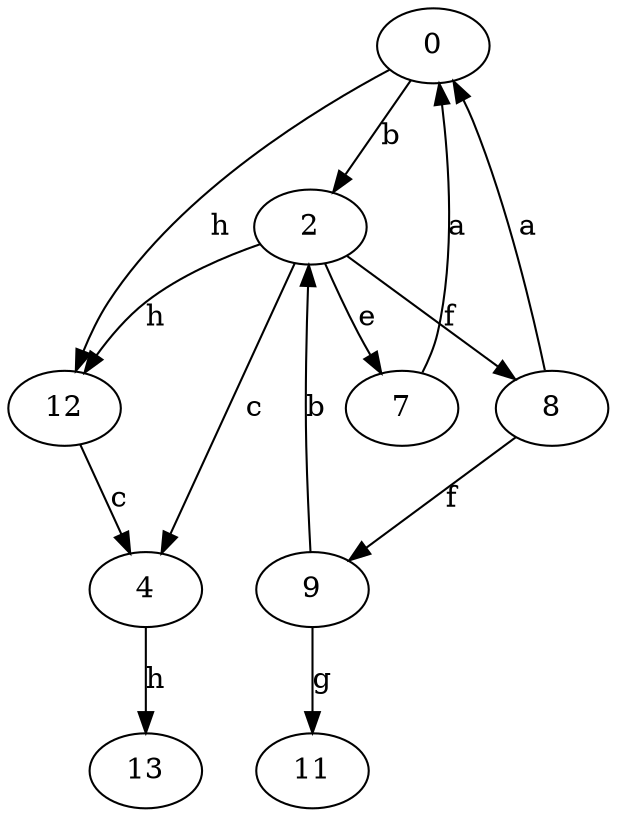 strict digraph  {
0;
2;
4;
7;
8;
9;
11;
12;
13;
0 -> 2  [label=b];
0 -> 12  [label=h];
2 -> 4  [label=c];
2 -> 7  [label=e];
2 -> 8  [label=f];
2 -> 12  [label=h];
4 -> 13  [label=h];
7 -> 0  [label=a];
8 -> 0  [label=a];
8 -> 9  [label=f];
9 -> 2  [label=b];
9 -> 11  [label=g];
12 -> 4  [label=c];
}

